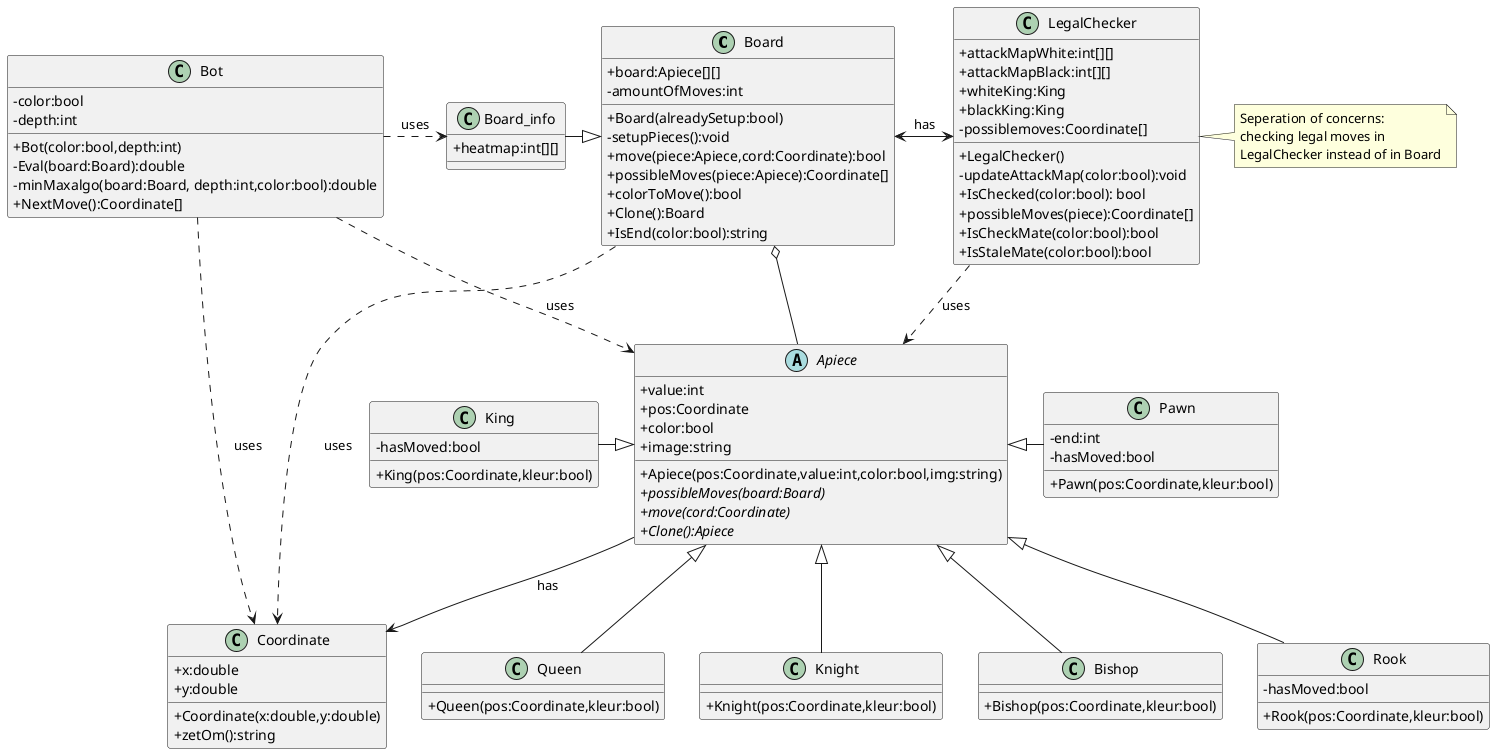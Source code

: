 @startuml Model chessgame
skinparam classAttributeIconSize 0
class Board {
    +board:Apiece[][]
    -amountOfMoves:int
    +Board(alreadySetup:bool)
    -setupPieces():void
    +move(piece:Apiece,cord:Coordinate):bool
    +possibleMoves(piece:Apiece):Coordinate[]
    +colorToMove():bool
    +Clone():Board
    +IsEnd(color:bool):string
}
abstract class Apiece {
    +value:int
    +pos:Coordinate
    +color:bool
    +image:string 
    +Apiece(pos:Coordinate,value:int,color:bool,img:string)
    +possibleMoves(board:Board) {abstract}
    +move(cord:Coordinate) {abstract}
    +Clone():Apiece {abstract}

}

class Board_info{
    +heatmap:int[][]
}

class King{
    +King(pos:Coordinate,kleur:bool)
    -hasMoved:bool
    

}
class Queen{
    +Queen(pos:Coordinate,kleur:bool)
}
class Knight{
    +Knight(pos:Coordinate,kleur:bool)
}
class Bishop{
    +Bishop(pos:Coordinate,kleur:bool)
}
class Rook{
    -hasMoved:bool
    +Rook(pos:Coordinate,kleur:bool)
}
class Pawn{
    -end:int
-hasMoved:bool
    +Pawn(pos:Coordinate,kleur:bool)
}
class Bot{
    -color:bool
    -depth:int
    + Bot(color:bool,depth:int)
    -Eval(board:Board):double
    -minMaxalgo(board:Board, depth:int,color:bool):double
    +NextMove():Coordinate[]
}

class Coordinate{
    +x:double
    +y:double
    +Coordinate(x:double,y:double)
    +zetOm():string
}

class LegalChecker{
    +attackMapWhite:int[][]
    +attackMapBlack:int[][]
    +whiteKing:King
    +blackKing:King
    -possiblemoves:Coordinate[]
    +LegalChecker()
    - updateAttackMap(color:bool):void
    + IsChecked(color:bool): bool
    + possibleMoves(piece):Coordinate[]
    + IsCheckMate(color:bool):bool
    + IsStaleMate(color:bool):bool
}
note right : Seperation of concerns: \nchecking legal moves in \nLegalChecker instead of in Board


Apiece <|-left-King
Apiece <|--Queen
Apiece <|--Bishop
Apiece <|--Knight
Apiece <|-- Rook
Apiece <|-right-Pawn
Board o-- Apiece
Board <|-left- Board_info
Apiece -->Coordinate:has 
Board ..> Coordinate:uses
Bot .right.>Board_info:uses
Bot ..> Coordinate:uses
Board<-right->LegalChecker:has
LegalChecker..>Apiece:uses
Bot..>Apiece:uses

@enduml


